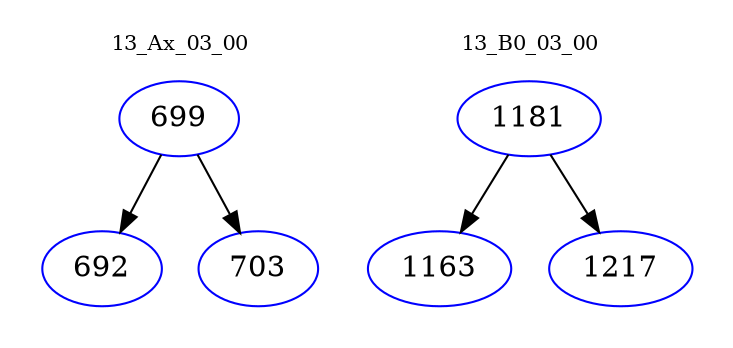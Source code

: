 digraph{
subgraph cluster_0 {
color = white
label = "13_Ax_03_00";
fontsize=10;
T0_699 [label="699", color="blue"]
T0_699 -> T0_692 [color="black"]
T0_692 [label="692", color="blue"]
T0_699 -> T0_703 [color="black"]
T0_703 [label="703", color="blue"]
}
subgraph cluster_1 {
color = white
label = "13_B0_03_00";
fontsize=10;
T1_1181 [label="1181", color="blue"]
T1_1181 -> T1_1163 [color="black"]
T1_1163 [label="1163", color="blue"]
T1_1181 -> T1_1217 [color="black"]
T1_1217 [label="1217", color="blue"]
}
}
